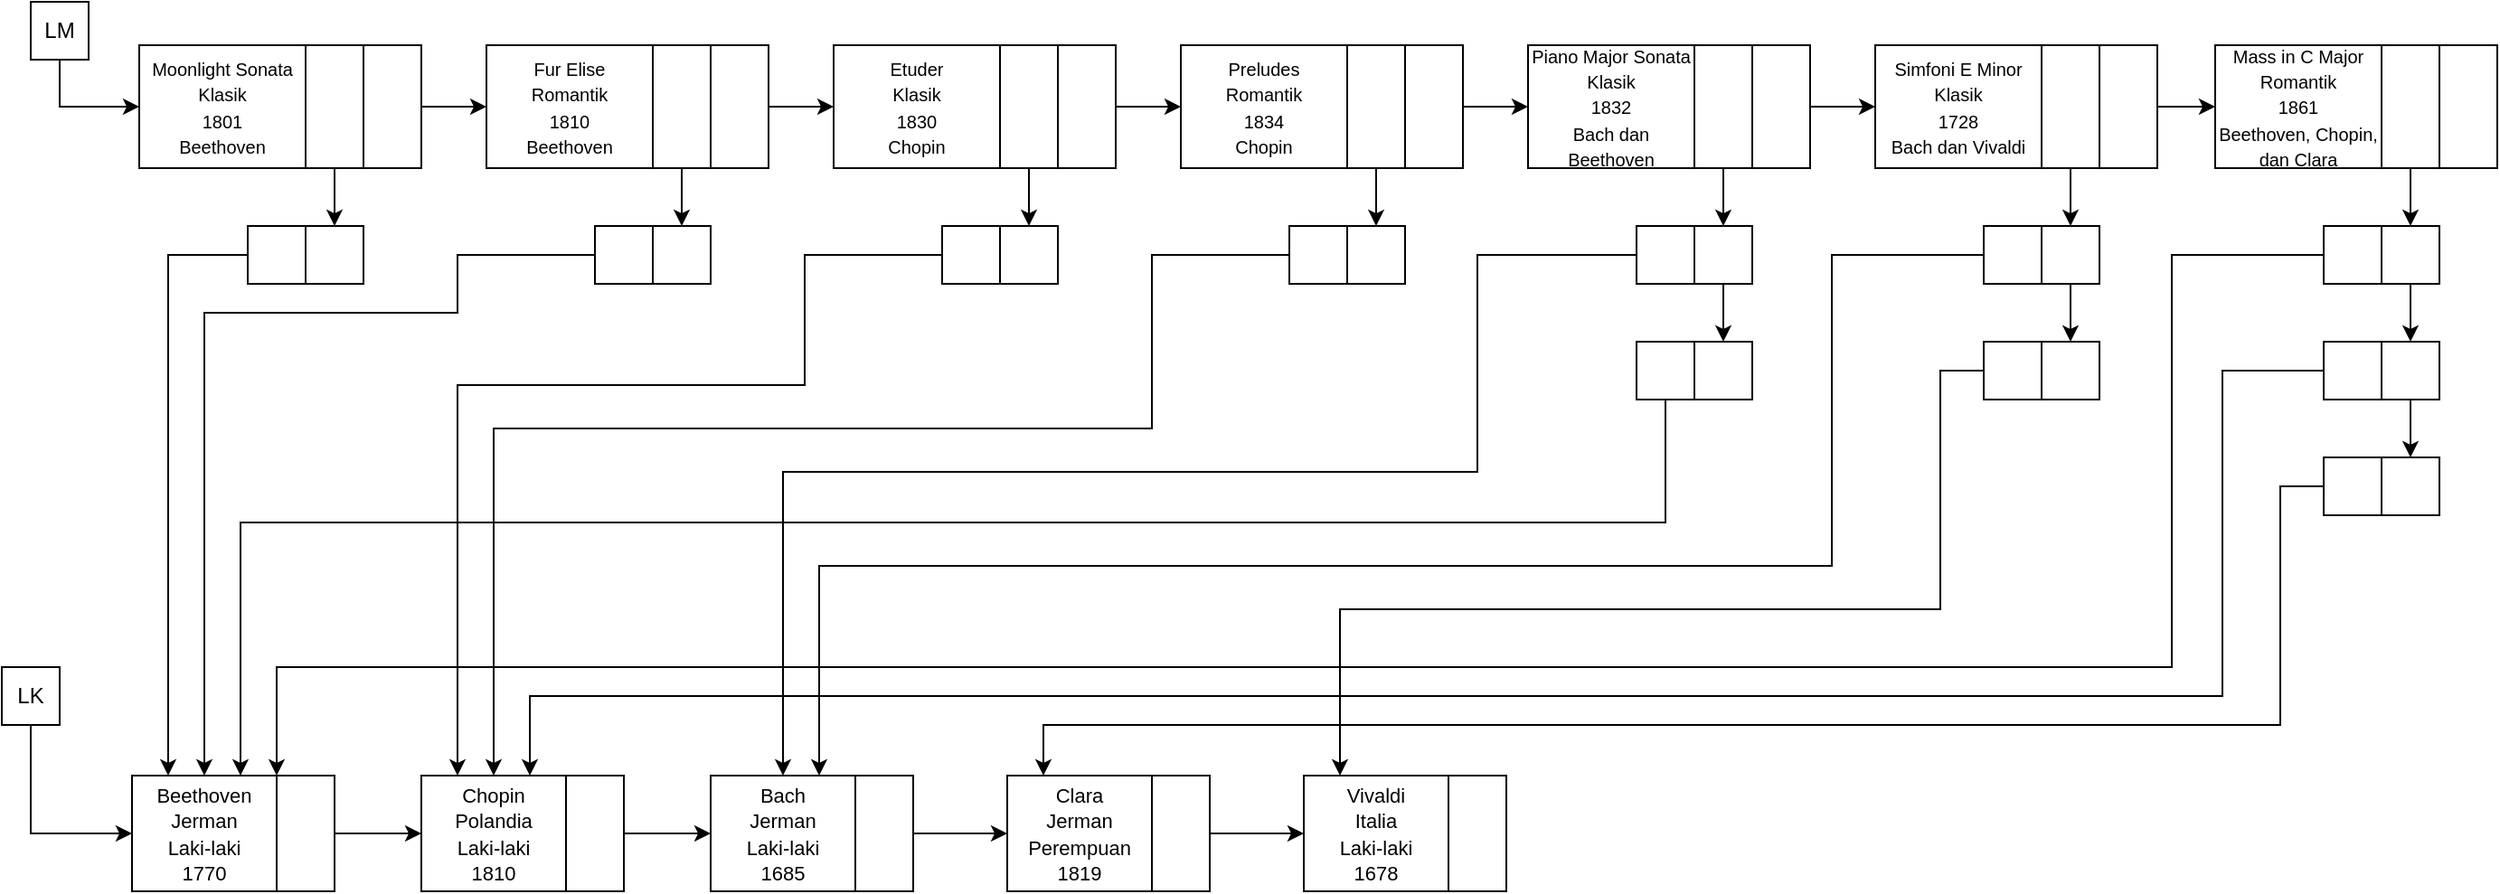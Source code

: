 <mxfile version="20.8.1" type="device"><diagram id="GrJ3VGsMucy5l51HSURp" name="Halaman-1"><mxGraphModel dx="1318" dy="569" grid="1" gridSize="4" guides="1" tooltips="1" connect="1" arrows="1" fold="1" page="1" pageScale="1" pageWidth="1169" pageHeight="827" math="0" shadow="0"><root><mxCell id="0"/><mxCell id="1" parent="0"/><mxCell id="9aRIlJrEXSGE1DL9qV1y-1" value="&lt;font style=&quot;font-size: 10px;&quot;&gt;Moonlight Sonata&lt;br&gt;Klasik&lt;br&gt;1801&lt;br&gt;Beethoven&lt;/font&gt;" style="rounded=0;whiteSpace=wrap;html=1;" parent="1" vertex="1"><mxGeometry x="176" y="156" width="92" height="68" as="geometry"/></mxCell><mxCell id="9aRIlJrEXSGE1DL9qV1y-48" style="edgeStyle=orthogonalEdgeStyle;rounded=0;orthogonalLoop=1;jettySize=auto;html=1;" parent="1" source="9aRIlJrEXSGE1DL9qV1y-3" target="9aRIlJrEXSGE1DL9qV1y-44" edge="1"><mxGeometry relative="1" as="geometry"/></mxCell><mxCell id="9aRIlJrEXSGE1DL9qV1y-3" value="" style="rounded=0;whiteSpace=wrap;html=1;" parent="1" vertex="1"><mxGeometry x="268" y="156" width="32" height="68" as="geometry"/></mxCell><mxCell id="SJB_a5DBFqpMPYV0pvkN-2" style="edgeStyle=orthogonalEdgeStyle;rounded=0;orthogonalLoop=1;jettySize=auto;html=1;exitX=1;exitY=0.5;exitDx=0;exitDy=0;entryX=0;entryY=0.5;entryDx=0;entryDy=0;" edge="1" parent="1" source="9aRIlJrEXSGE1DL9qV1y-9" target="9aRIlJrEXSGE1DL9qV1y-17"><mxGeometry relative="1" as="geometry"/></mxCell><mxCell id="9aRIlJrEXSGE1DL9qV1y-9" value="" style="rounded=0;whiteSpace=wrap;html=1;" parent="1" vertex="1"><mxGeometry x="300" y="156" width="32" height="68" as="geometry"/></mxCell><mxCell id="9aRIlJrEXSGE1DL9qV1y-17" value="&lt;font style=&quot;font-size: 10px;&quot;&gt;Fur Elise&lt;br&gt;Romantik&lt;br&gt;1810&lt;br&gt;Beethoven&lt;/font&gt;" style="rounded=0;whiteSpace=wrap;html=1;" parent="1" vertex="1"><mxGeometry x="368" y="156" width="92" height="68" as="geometry"/></mxCell><mxCell id="9aRIlJrEXSGE1DL9qV1y-40" style="edgeStyle=orthogonalEdgeStyle;rounded=0;orthogonalLoop=1;jettySize=auto;html=1;" parent="1" source="9aRIlJrEXSGE1DL9qV1y-18" target="9aRIlJrEXSGE1DL9qV1y-37" edge="1"><mxGeometry relative="1" as="geometry"/></mxCell><mxCell id="9aRIlJrEXSGE1DL9qV1y-18" value="" style="rounded=0;whiteSpace=wrap;html=1;" parent="1" vertex="1"><mxGeometry x="460" y="156" width="32" height="68" as="geometry"/></mxCell><mxCell id="SJB_a5DBFqpMPYV0pvkN-3" style="edgeStyle=orthogonalEdgeStyle;rounded=0;orthogonalLoop=1;jettySize=auto;html=1;exitX=1;exitY=0.5;exitDx=0;exitDy=0;entryX=0;entryY=0.5;entryDx=0;entryDy=0;" edge="1" parent="1" source="9aRIlJrEXSGE1DL9qV1y-19" target="9aRIlJrEXSGE1DL9qV1y-20"><mxGeometry relative="1" as="geometry"/></mxCell><mxCell id="9aRIlJrEXSGE1DL9qV1y-19" value="" style="rounded=0;whiteSpace=wrap;html=1;" parent="1" vertex="1"><mxGeometry x="492" y="156" width="32" height="68" as="geometry"/></mxCell><mxCell id="9aRIlJrEXSGE1DL9qV1y-20" value="&lt;font style=&quot;font-size: 10px;&quot;&gt;Etuder&lt;br&gt;Klasik&lt;br&gt;1830&lt;br&gt;Chopin&lt;/font&gt;" style="rounded=0;whiteSpace=wrap;html=1;" parent="1" vertex="1"><mxGeometry x="560" y="156" width="92" height="68" as="geometry"/></mxCell><mxCell id="9aRIlJrEXSGE1DL9qV1y-78" style="edgeStyle=orthogonalEdgeStyle;rounded=0;orthogonalLoop=1;jettySize=auto;html=1;" parent="1" source="9aRIlJrEXSGE1DL9qV1y-21" target="9aRIlJrEXSGE1DL9qV1y-75" edge="1"><mxGeometry relative="1" as="geometry"/></mxCell><mxCell id="9aRIlJrEXSGE1DL9qV1y-21" value="" style="rounded=0;whiteSpace=wrap;html=1;" parent="1" vertex="1"><mxGeometry x="652" y="156" width="32" height="68" as="geometry"/></mxCell><mxCell id="SJB_a5DBFqpMPYV0pvkN-4" style="edgeStyle=orthogonalEdgeStyle;rounded=0;orthogonalLoop=1;jettySize=auto;html=1;exitX=1;exitY=0.5;exitDx=0;exitDy=0;entryX=0;entryY=0.5;entryDx=0;entryDy=0;" edge="1" parent="1" source="9aRIlJrEXSGE1DL9qV1y-22" target="9aRIlJrEXSGE1DL9qV1y-23"><mxGeometry relative="1" as="geometry"/></mxCell><mxCell id="9aRIlJrEXSGE1DL9qV1y-22" value="" style="rounded=0;whiteSpace=wrap;html=1;" parent="1" vertex="1"><mxGeometry x="684" y="156" width="32" height="68" as="geometry"/></mxCell><mxCell id="9aRIlJrEXSGE1DL9qV1y-23" value="&lt;font style=&quot;font-size: 10px;&quot;&gt;Preludes&lt;br&gt;Romantik&lt;br&gt;1834&lt;br&gt;Chopin&lt;/font&gt;" style="rounded=0;whiteSpace=wrap;html=1;" parent="1" vertex="1"><mxGeometry x="752" y="156" width="92" height="68" as="geometry"/></mxCell><mxCell id="TRQzhfDM7dUWnp8UKouC-16" style="edgeStyle=orthogonalEdgeStyle;rounded=0;orthogonalLoop=1;jettySize=auto;html=1;exitX=0.5;exitY=1;exitDx=0;exitDy=0;entryX=0.5;entryY=0;entryDx=0;entryDy=0;" parent="1" source="9aRIlJrEXSGE1DL9qV1y-24" target="TRQzhfDM7dUWnp8UKouC-15" edge="1"><mxGeometry relative="1" as="geometry"/></mxCell><mxCell id="9aRIlJrEXSGE1DL9qV1y-24" value="" style="rounded=0;whiteSpace=wrap;html=1;" parent="1" vertex="1"><mxGeometry x="844" y="156" width="32" height="68" as="geometry"/></mxCell><mxCell id="SJB_a5DBFqpMPYV0pvkN-5" style="edgeStyle=orthogonalEdgeStyle;rounded=0;orthogonalLoop=1;jettySize=auto;html=1;exitX=1;exitY=0.5;exitDx=0;exitDy=0;entryX=0;entryY=0.5;entryDx=0;entryDy=0;" edge="1" parent="1" source="9aRIlJrEXSGE1DL9qV1y-25" target="9aRIlJrEXSGE1DL9qV1y-26"><mxGeometry relative="1" as="geometry"/></mxCell><mxCell id="9aRIlJrEXSGE1DL9qV1y-25" value="" style="rounded=0;whiteSpace=wrap;html=1;" parent="1" vertex="1"><mxGeometry x="876" y="156" width="32" height="68" as="geometry"/></mxCell><mxCell id="9aRIlJrEXSGE1DL9qV1y-26" value="&lt;font style=&quot;font-size: 10px;&quot;&gt;Piano Major Sonata&lt;br&gt;Klasik&lt;br&gt;1832&lt;br&gt;&lt;font style=&quot;&quot;&gt;Bach dan Beethoven&lt;/font&gt;&lt;/font&gt;" style="rounded=0;whiteSpace=wrap;html=1;" parent="1" vertex="1"><mxGeometry x="944" y="156" width="92" height="68" as="geometry"/></mxCell><mxCell id="9aRIlJrEXSGE1DL9qV1y-84" style="edgeStyle=orthogonalEdgeStyle;rounded=0;orthogonalLoop=1;jettySize=auto;html=1;entryX=0.5;entryY=0;entryDx=0;entryDy=0;" parent="1" source="9aRIlJrEXSGE1DL9qV1y-27" target="9aRIlJrEXSGE1DL9qV1y-81" edge="1"><mxGeometry relative="1" as="geometry"/></mxCell><mxCell id="9aRIlJrEXSGE1DL9qV1y-27" value="" style="rounded=0;whiteSpace=wrap;html=1;" parent="1" vertex="1"><mxGeometry x="1036" y="156" width="32" height="68" as="geometry"/></mxCell><mxCell id="SJB_a5DBFqpMPYV0pvkN-6" style="edgeStyle=orthogonalEdgeStyle;rounded=0;orthogonalLoop=1;jettySize=auto;html=1;exitX=1;exitY=0.5;exitDx=0;exitDy=0;entryX=0;entryY=0.5;entryDx=0;entryDy=0;" edge="1" parent="1" source="9aRIlJrEXSGE1DL9qV1y-28" target="ZpLMuuc-n4ORQ6b7fCvw-8"><mxGeometry relative="1" as="geometry"/></mxCell><mxCell id="9aRIlJrEXSGE1DL9qV1y-28" value="" style="rounded=0;whiteSpace=wrap;html=1;" parent="1" vertex="1"><mxGeometry x="1068" y="156" width="32" height="68" as="geometry"/></mxCell><mxCell id="SJB_a5DBFqpMPYV0pvkN-1" style="edgeStyle=orthogonalEdgeStyle;rounded=0;orthogonalLoop=1;jettySize=auto;html=1;exitX=0.5;exitY=1;exitDx=0;exitDy=0;" edge="1" parent="1" source="9aRIlJrEXSGE1DL9qV1y-29" target="9aRIlJrEXSGE1DL9qV1y-1"><mxGeometry relative="1" as="geometry"/></mxCell><mxCell id="9aRIlJrEXSGE1DL9qV1y-29" value="LM" style="whiteSpace=wrap;html=1;aspect=fixed;" parent="1" vertex="1"><mxGeometry x="116" y="132" width="32" height="32" as="geometry"/></mxCell><mxCell id="ZpLMuuc-n4ORQ6b7fCvw-37" style="edgeStyle=orthogonalEdgeStyle;rounded=0;orthogonalLoop=1;jettySize=auto;html=1;entryX=0.5;entryY=0;entryDx=0;entryDy=0;fontSize=10;" parent="1" source="9aRIlJrEXSGE1DL9qV1y-36" target="9aRIlJrEXSGE1DL9qV1y-49" edge="1"><mxGeometry relative="1" as="geometry"><Array as="points"><mxPoint x="352" y="272"/><mxPoint x="352" y="304"/><mxPoint x="212" y="304"/></Array></mxGeometry></mxCell><mxCell id="9aRIlJrEXSGE1DL9qV1y-36" value="" style="rounded=0;whiteSpace=wrap;html=1;" parent="1" vertex="1"><mxGeometry x="428" y="256" width="32" height="32" as="geometry"/></mxCell><mxCell id="9aRIlJrEXSGE1DL9qV1y-37" value="" style="rounded=0;whiteSpace=wrap;html=1;" parent="1" vertex="1"><mxGeometry x="460" y="256" width="32" height="32" as="geometry"/></mxCell><mxCell id="ZpLMuuc-n4ORQ6b7fCvw-36" style="edgeStyle=orthogonalEdgeStyle;rounded=0;orthogonalLoop=1;jettySize=auto;html=1;entryX=0.25;entryY=0;entryDx=0;entryDy=0;fontSize=10;" parent="1" source="9aRIlJrEXSGE1DL9qV1y-42" target="9aRIlJrEXSGE1DL9qV1y-49" edge="1"><mxGeometry relative="1" as="geometry"><Array as="points"><mxPoint x="192" y="272"/></Array></mxGeometry></mxCell><mxCell id="9aRIlJrEXSGE1DL9qV1y-42" value="" style="rounded=0;whiteSpace=wrap;html=1;" parent="1" vertex="1"><mxGeometry x="236" y="256" width="32" height="32" as="geometry"/></mxCell><mxCell id="9aRIlJrEXSGE1DL9qV1y-44" value="" style="rounded=0;whiteSpace=wrap;html=1;" parent="1" vertex="1"><mxGeometry x="268" y="256" width="32" height="32" as="geometry"/></mxCell><mxCell id="9aRIlJrEXSGE1DL9qV1y-49" value="&lt;span style=&quot;font-size: 11px;&quot;&gt;Beethoven&lt;/span&gt;&lt;br style=&quot;border-color: var(--border-color); font-size: 11px;&quot;&gt;&lt;span style=&quot;font-size: 11px;&quot;&gt;Jerman&lt;/span&gt;&lt;br style=&quot;border-color: var(--border-color); font-size: 11px;&quot;&gt;&lt;span style=&quot;font-size: 11px;&quot;&gt;Laki-laki&lt;/span&gt;&lt;br style=&quot;border-color: var(--border-color); font-size: 11px;&quot;&gt;&lt;span style=&quot;font-size: 11px;&quot;&gt;1770&lt;/span&gt;" style="rounded=0;whiteSpace=wrap;html=1;" parent="1" vertex="1"><mxGeometry x="172" y="560" width="80" height="64" as="geometry"/></mxCell><mxCell id="9aRIlJrEXSGE1DL9qV1y-62" style="edgeStyle=orthogonalEdgeStyle;rounded=0;orthogonalLoop=1;jettySize=auto;html=1;entryX=0;entryY=0.5;entryDx=0;entryDy=0;" parent="1" source="9aRIlJrEXSGE1DL9qV1y-50" target="9aRIlJrEXSGE1DL9qV1y-53" edge="1"><mxGeometry relative="1" as="geometry"/></mxCell><mxCell id="9aRIlJrEXSGE1DL9qV1y-50" value="" style="rounded=0;whiteSpace=wrap;html=1;" parent="1" vertex="1"><mxGeometry x="252" y="560" width="32" height="64" as="geometry"/></mxCell><mxCell id="9aRIlJrEXSGE1DL9qV1y-53" value="&lt;font style=&quot;font-size: 11px;&quot;&gt;Chopin&lt;br&gt;Polandia&lt;br&gt;Laki-laki&lt;br&gt;1810&lt;/font&gt;" style="rounded=0;whiteSpace=wrap;html=1;" parent="1" vertex="1"><mxGeometry x="332" y="560" width="80" height="64" as="geometry"/></mxCell><mxCell id="9aRIlJrEXSGE1DL9qV1y-63" style="edgeStyle=orthogonalEdgeStyle;rounded=0;orthogonalLoop=1;jettySize=auto;html=1;entryX=0;entryY=0.5;entryDx=0;entryDy=0;" parent="1" source="9aRIlJrEXSGE1DL9qV1y-54" target="9aRIlJrEXSGE1DL9qV1y-57" edge="1"><mxGeometry relative="1" as="geometry"/></mxCell><mxCell id="9aRIlJrEXSGE1DL9qV1y-54" value="" style="rounded=0;whiteSpace=wrap;html=1;" parent="1" vertex="1"><mxGeometry x="412" y="560" width="32" height="64" as="geometry"/></mxCell><mxCell id="9aRIlJrEXSGE1DL9qV1y-57" value="&lt;font style=&quot;font-size: 11px;&quot;&gt;Bach&lt;br&gt;Jerman&lt;br&gt;Laki-laki&lt;br&gt;1685&lt;/font&gt;" style="rounded=0;whiteSpace=wrap;html=1;" parent="1" vertex="1"><mxGeometry x="492" y="560" width="80" height="64" as="geometry"/></mxCell><mxCell id="TRQzhfDM7dUWnp8UKouC-6" style="edgeStyle=orthogonalEdgeStyle;rounded=0;orthogonalLoop=1;jettySize=auto;html=1;entryX=0;entryY=0.5;entryDx=0;entryDy=0;" parent="1" source="9aRIlJrEXSGE1DL9qV1y-58" target="TRQzhfDM7dUWnp8UKouC-4" edge="1"><mxGeometry relative="1" as="geometry"/></mxCell><mxCell id="9aRIlJrEXSGE1DL9qV1y-58" value="" style="rounded=0;whiteSpace=wrap;html=1;" parent="1" vertex="1"><mxGeometry x="572" y="560" width="32" height="64" as="geometry"/></mxCell><mxCell id="ZpLMuuc-n4ORQ6b7fCvw-5" style="edgeStyle=orthogonalEdgeStyle;rounded=0;orthogonalLoop=1;jettySize=auto;html=1;entryX=0;entryY=0.5;entryDx=0;entryDy=0;fontSize=11;" parent="1" source="9aRIlJrEXSGE1DL9qV1y-61" target="9aRIlJrEXSGE1DL9qV1y-49" edge="1"><mxGeometry relative="1" as="geometry"><Array as="points"><mxPoint x="116" y="592"/></Array></mxGeometry></mxCell><mxCell id="9aRIlJrEXSGE1DL9qV1y-61" value="LK" style="whiteSpace=wrap;html=1;aspect=fixed;" parent="1" vertex="1"><mxGeometry x="100" y="500" width="32" height="32" as="geometry"/></mxCell><mxCell id="ZpLMuuc-n4ORQ6b7fCvw-40" style="edgeStyle=orthogonalEdgeStyle;rounded=0;orthogonalLoop=1;jettySize=auto;html=1;entryX=0.25;entryY=0;entryDx=0;entryDy=0;fontSize=10;" parent="1" source="9aRIlJrEXSGE1DL9qV1y-73" target="9aRIlJrEXSGE1DL9qV1y-53" edge="1"><mxGeometry relative="1" as="geometry"><Array as="points"><mxPoint x="544" y="272"/><mxPoint x="544" y="344"/><mxPoint x="352" y="344"/></Array></mxGeometry></mxCell><mxCell id="9aRIlJrEXSGE1DL9qV1y-73" value="" style="rounded=0;whiteSpace=wrap;html=1;" parent="1" vertex="1"><mxGeometry x="620" y="256" width="32" height="32" as="geometry"/></mxCell><mxCell id="9aRIlJrEXSGE1DL9qV1y-75" value="" style="rounded=0;whiteSpace=wrap;html=1;" parent="1" vertex="1"><mxGeometry x="652" y="256" width="32" height="32" as="geometry"/></mxCell><mxCell id="ZpLMuuc-n4ORQ6b7fCvw-42" style="edgeStyle=orthogonalEdgeStyle;rounded=0;orthogonalLoop=1;jettySize=auto;html=1;entryX=0.5;entryY=0;entryDx=0;entryDy=0;fontSize=10;" parent="1" source="9aRIlJrEXSGE1DL9qV1y-79" target="9aRIlJrEXSGE1DL9qV1y-57" edge="1"><mxGeometry relative="1" as="geometry"><Array as="points"><mxPoint x="916" y="272"/><mxPoint x="916" y="392"/><mxPoint x="532" y="392"/></Array></mxGeometry></mxCell><mxCell id="9aRIlJrEXSGE1DL9qV1y-79" value="" style="rounded=0;whiteSpace=wrap;html=1;" parent="1" vertex="1"><mxGeometry x="1004" y="256" width="32" height="32" as="geometry"/></mxCell><mxCell id="9aRIlJrEXSGE1DL9qV1y-80" style="edgeStyle=orthogonalEdgeStyle;rounded=0;orthogonalLoop=1;jettySize=auto;html=1;entryX=0.5;entryY=0;entryDx=0;entryDy=0;" parent="1" source="9aRIlJrEXSGE1DL9qV1y-81" target="9aRIlJrEXSGE1DL9qV1y-83" edge="1"><mxGeometry relative="1" as="geometry"/></mxCell><mxCell id="9aRIlJrEXSGE1DL9qV1y-81" value="" style="rounded=0;whiteSpace=wrap;html=1;" parent="1" vertex="1"><mxGeometry x="1036" y="256" width="32" height="32" as="geometry"/></mxCell><mxCell id="ZpLMuuc-n4ORQ6b7fCvw-43" style="edgeStyle=orthogonalEdgeStyle;rounded=0;orthogonalLoop=1;jettySize=auto;html=1;entryX=0.75;entryY=0;entryDx=0;entryDy=0;fontSize=10;" parent="1" source="9aRIlJrEXSGE1DL9qV1y-82" target="9aRIlJrEXSGE1DL9qV1y-49" edge="1"><mxGeometry relative="1" as="geometry"><Array as="points"><mxPoint x="1020" y="420"/><mxPoint x="232" y="420"/></Array></mxGeometry></mxCell><mxCell id="9aRIlJrEXSGE1DL9qV1y-82" value="" style="rounded=0;whiteSpace=wrap;html=1;" parent="1" vertex="1"><mxGeometry x="1004" y="320" width="32" height="32" as="geometry"/></mxCell><mxCell id="9aRIlJrEXSGE1DL9qV1y-83" value="" style="rounded=0;whiteSpace=wrap;html=1;" parent="1" vertex="1"><mxGeometry x="1036" y="320" width="32" height="32" as="geometry"/></mxCell><mxCell id="TRQzhfDM7dUWnp8UKouC-4" value="&lt;font style=&quot;font-size: 11px;&quot;&gt;Clara&lt;br&gt;Jerman&lt;br&gt;Perempuan&lt;br&gt;1819&lt;/font&gt;" style="rounded=0;whiteSpace=wrap;html=1;" parent="1" vertex="1"><mxGeometry x="656" y="560" width="80" height="64" as="geometry"/></mxCell><mxCell id="ZpLMuuc-n4ORQ6b7fCvw-4" style="edgeStyle=orthogonalEdgeStyle;rounded=0;orthogonalLoop=1;jettySize=auto;html=1;entryX=0;entryY=0.5;entryDx=0;entryDy=0;fontSize=11;" parent="1" source="TRQzhfDM7dUWnp8UKouC-5" target="ZpLMuuc-n4ORQ6b7fCvw-2" edge="1"><mxGeometry relative="1" as="geometry"/></mxCell><mxCell id="TRQzhfDM7dUWnp8UKouC-5" value="" style="rounded=0;whiteSpace=wrap;html=1;" parent="1" vertex="1"><mxGeometry x="736" y="560" width="32" height="64" as="geometry"/></mxCell><mxCell id="ZpLMuuc-n4ORQ6b7fCvw-41" style="edgeStyle=orthogonalEdgeStyle;rounded=0;orthogonalLoop=1;jettySize=auto;html=1;fontSize=10;" parent="1" source="TRQzhfDM7dUWnp8UKouC-14" target="9aRIlJrEXSGE1DL9qV1y-53" edge="1"><mxGeometry relative="1" as="geometry"><Array as="points"><mxPoint x="736" y="272"/><mxPoint x="736" y="368"/><mxPoint x="372" y="368"/></Array></mxGeometry></mxCell><mxCell id="TRQzhfDM7dUWnp8UKouC-14" value="" style="rounded=0;whiteSpace=wrap;html=1;" parent="1" vertex="1"><mxGeometry x="812" y="256" width="32" height="32" as="geometry"/></mxCell><mxCell id="TRQzhfDM7dUWnp8UKouC-15" value="" style="rounded=0;whiteSpace=wrap;html=1;" parent="1" vertex="1"><mxGeometry x="844" y="256" width="32" height="32" as="geometry"/></mxCell><mxCell id="ZpLMuuc-n4ORQ6b7fCvw-2" value="&lt;font style=&quot;font-size: 11px;&quot;&gt;Vivaldi&lt;br&gt;Italia&lt;br&gt;Laki-laki&lt;br&gt;1678&lt;/font&gt;" style="rounded=0;whiteSpace=wrap;html=1;" parent="1" vertex="1"><mxGeometry x="820" y="560" width="80" height="64" as="geometry"/></mxCell><mxCell id="ZpLMuuc-n4ORQ6b7fCvw-3" value="" style="rounded=0;whiteSpace=wrap;html=1;" parent="1" vertex="1"><mxGeometry x="900" y="560" width="32" height="64" as="geometry"/></mxCell><mxCell id="ZpLMuuc-n4ORQ6b7fCvw-8" value="&lt;font style=&quot;font-size: 10px;&quot;&gt;Simfoni E Minor&lt;br&gt;Klasik&lt;br&gt;1728&lt;br&gt;Bach dan Vivaldi&lt;/font&gt;" style="rounded=0;whiteSpace=wrap;html=1;" parent="1" vertex="1"><mxGeometry x="1136" y="156" width="92" height="68" as="geometry"/></mxCell><mxCell id="ZpLMuuc-n4ORQ6b7fCvw-31" style="edgeStyle=orthogonalEdgeStyle;rounded=0;orthogonalLoop=1;jettySize=auto;html=1;entryX=0.5;entryY=0;entryDx=0;entryDy=0;fontSize=10;" parent="1" source="ZpLMuuc-n4ORQ6b7fCvw-10" target="ZpLMuuc-n4ORQ6b7fCvw-23" edge="1"><mxGeometry relative="1" as="geometry"/></mxCell><mxCell id="ZpLMuuc-n4ORQ6b7fCvw-10" value="" style="rounded=0;whiteSpace=wrap;html=1;" parent="1" vertex="1"><mxGeometry x="1228" y="156" width="32" height="68" as="geometry"/></mxCell><mxCell id="SJB_a5DBFqpMPYV0pvkN-7" style="edgeStyle=orthogonalEdgeStyle;rounded=0;orthogonalLoop=1;jettySize=auto;html=1;exitX=1;exitY=0.5;exitDx=0;exitDy=0;entryX=0;entryY=0.5;entryDx=0;entryDy=0;" edge="1" parent="1" source="ZpLMuuc-n4ORQ6b7fCvw-11" target="ZpLMuuc-n4ORQ6b7fCvw-12"><mxGeometry relative="1" as="geometry"/></mxCell><mxCell id="ZpLMuuc-n4ORQ6b7fCvw-11" value="" style="rounded=0;whiteSpace=wrap;html=1;" parent="1" vertex="1"><mxGeometry x="1260" y="156" width="32" height="68" as="geometry"/></mxCell><mxCell id="ZpLMuuc-n4ORQ6b7fCvw-12" value="&lt;font style=&quot;font-size: 10px;&quot;&gt;Mass in C Major&lt;br&gt;Romantik&lt;br&gt;1861&lt;br&gt;Beethoven, Chopin, dan Clara&lt;/font&gt;" style="rounded=0;whiteSpace=wrap;html=1;" parent="1" vertex="1"><mxGeometry x="1324" y="156" width="92" height="68" as="geometry"/></mxCell><mxCell id="ZpLMuuc-n4ORQ6b7fCvw-32" style="edgeStyle=orthogonalEdgeStyle;rounded=0;orthogonalLoop=1;jettySize=auto;html=1;entryX=0.5;entryY=0;entryDx=0;entryDy=0;fontSize=10;" parent="1" source="ZpLMuuc-n4ORQ6b7fCvw-14" target="ZpLMuuc-n4ORQ6b7fCvw-28" edge="1"><mxGeometry relative="1" as="geometry"/></mxCell><mxCell id="ZpLMuuc-n4ORQ6b7fCvw-14" value="" style="rounded=0;whiteSpace=wrap;html=1;" parent="1" vertex="1"><mxGeometry x="1416" y="156" width="32" height="68" as="geometry"/></mxCell><mxCell id="ZpLMuuc-n4ORQ6b7fCvw-15" value="" style="rounded=0;whiteSpace=wrap;html=1;" parent="1" vertex="1"><mxGeometry x="1448" y="156" width="32" height="68" as="geometry"/></mxCell><mxCell id="ZpLMuuc-n4ORQ6b7fCvw-44" style="edgeStyle=orthogonalEdgeStyle;rounded=0;orthogonalLoop=1;jettySize=auto;html=1;entryX=0.75;entryY=0;entryDx=0;entryDy=0;fontSize=10;" parent="1" source="ZpLMuuc-n4ORQ6b7fCvw-21" target="9aRIlJrEXSGE1DL9qV1y-57" edge="1"><mxGeometry relative="1" as="geometry"><Array as="points"><mxPoint x="1112" y="272"/><mxPoint x="1112" y="444"/><mxPoint x="552" y="444"/></Array></mxGeometry></mxCell><mxCell id="ZpLMuuc-n4ORQ6b7fCvw-21" value="" style="rounded=0;whiteSpace=wrap;html=1;" parent="1" vertex="1"><mxGeometry x="1196" y="256" width="32" height="32" as="geometry"/></mxCell><mxCell id="ZpLMuuc-n4ORQ6b7fCvw-22" style="edgeStyle=orthogonalEdgeStyle;rounded=0;orthogonalLoop=1;jettySize=auto;html=1;entryX=0.5;entryY=0;entryDx=0;entryDy=0;" parent="1" source="ZpLMuuc-n4ORQ6b7fCvw-23" target="ZpLMuuc-n4ORQ6b7fCvw-25" edge="1"><mxGeometry relative="1" as="geometry"/></mxCell><mxCell id="ZpLMuuc-n4ORQ6b7fCvw-23" value="" style="rounded=0;whiteSpace=wrap;html=1;" parent="1" vertex="1"><mxGeometry x="1228" y="256" width="32" height="32" as="geometry"/></mxCell><mxCell id="ZpLMuuc-n4ORQ6b7fCvw-45" style="edgeStyle=orthogonalEdgeStyle;rounded=0;orthogonalLoop=1;jettySize=auto;html=1;entryX=0.25;entryY=0;entryDx=0;entryDy=0;fontSize=10;" parent="1" source="ZpLMuuc-n4ORQ6b7fCvw-24" target="ZpLMuuc-n4ORQ6b7fCvw-2" edge="1"><mxGeometry relative="1" as="geometry"><Array as="points"><mxPoint x="1172" y="336"/><mxPoint x="1172" y="468"/><mxPoint x="840" y="468"/></Array></mxGeometry></mxCell><mxCell id="ZpLMuuc-n4ORQ6b7fCvw-24" value="" style="rounded=0;whiteSpace=wrap;html=1;" parent="1" vertex="1"><mxGeometry x="1196" y="320" width="32" height="32" as="geometry"/></mxCell><mxCell id="ZpLMuuc-n4ORQ6b7fCvw-25" value="" style="rounded=0;whiteSpace=wrap;html=1;" parent="1" vertex="1"><mxGeometry x="1228" y="320" width="32" height="32" as="geometry"/></mxCell><mxCell id="ZpLMuuc-n4ORQ6b7fCvw-47" style="edgeStyle=orthogonalEdgeStyle;rounded=0;orthogonalLoop=1;jettySize=auto;html=1;entryX=0;entryY=0;entryDx=0;entryDy=0;fontSize=10;" parent="1" source="ZpLMuuc-n4ORQ6b7fCvw-26" target="9aRIlJrEXSGE1DL9qV1y-50" edge="1"><mxGeometry relative="1" as="geometry"><Array as="points"><mxPoint x="1300" y="272"/><mxPoint x="1300" y="500"/><mxPoint x="252" y="500"/></Array></mxGeometry></mxCell><mxCell id="ZpLMuuc-n4ORQ6b7fCvw-26" value="" style="rounded=0;whiteSpace=wrap;html=1;" parent="1" vertex="1"><mxGeometry x="1384" y="256" width="32" height="32" as="geometry"/></mxCell><mxCell id="ZpLMuuc-n4ORQ6b7fCvw-27" style="edgeStyle=orthogonalEdgeStyle;rounded=0;orthogonalLoop=1;jettySize=auto;html=1;entryX=0.5;entryY=0;entryDx=0;entryDy=0;" parent="1" source="ZpLMuuc-n4ORQ6b7fCvw-28" target="ZpLMuuc-n4ORQ6b7fCvw-30" edge="1"><mxGeometry relative="1" as="geometry"/></mxCell><mxCell id="ZpLMuuc-n4ORQ6b7fCvw-28" value="" style="rounded=0;whiteSpace=wrap;html=1;" parent="1" vertex="1"><mxGeometry x="1416" y="256" width="32" height="32" as="geometry"/></mxCell><mxCell id="ZpLMuuc-n4ORQ6b7fCvw-48" style="edgeStyle=orthogonalEdgeStyle;rounded=0;orthogonalLoop=1;jettySize=auto;html=1;entryX=0.75;entryY=0;entryDx=0;entryDy=0;fontSize=10;" parent="1" source="ZpLMuuc-n4ORQ6b7fCvw-29" target="9aRIlJrEXSGE1DL9qV1y-53" edge="1"><mxGeometry relative="1" as="geometry"><Array as="points"><mxPoint x="1328" y="336"/><mxPoint x="1328" y="516"/><mxPoint x="392" y="516"/></Array></mxGeometry></mxCell><mxCell id="ZpLMuuc-n4ORQ6b7fCvw-29" value="" style="rounded=0;whiteSpace=wrap;html=1;" parent="1" vertex="1"><mxGeometry x="1384" y="320" width="32" height="32" as="geometry"/></mxCell><mxCell id="ZpLMuuc-n4ORQ6b7fCvw-35" style="edgeStyle=orthogonalEdgeStyle;rounded=0;orthogonalLoop=1;jettySize=auto;html=1;fontSize=10;" parent="1" source="ZpLMuuc-n4ORQ6b7fCvw-30" target="ZpLMuuc-n4ORQ6b7fCvw-34" edge="1"><mxGeometry relative="1" as="geometry"/></mxCell><mxCell id="ZpLMuuc-n4ORQ6b7fCvw-30" value="" style="rounded=0;whiteSpace=wrap;html=1;" parent="1" vertex="1"><mxGeometry x="1416" y="320" width="32" height="32" as="geometry"/></mxCell><mxCell id="ZpLMuuc-n4ORQ6b7fCvw-49" style="edgeStyle=orthogonalEdgeStyle;rounded=0;orthogonalLoop=1;jettySize=auto;html=1;entryX=0.25;entryY=0;entryDx=0;entryDy=0;fontSize=10;" parent="1" source="ZpLMuuc-n4ORQ6b7fCvw-33" target="TRQzhfDM7dUWnp8UKouC-4" edge="1"><mxGeometry relative="1" as="geometry"><Array as="points"><mxPoint x="1360" y="400"/><mxPoint x="1360" y="532"/><mxPoint x="676" y="532"/></Array></mxGeometry></mxCell><mxCell id="ZpLMuuc-n4ORQ6b7fCvw-33" value="" style="rounded=0;whiteSpace=wrap;html=1;" parent="1" vertex="1"><mxGeometry x="1384" y="384" width="32" height="32" as="geometry"/></mxCell><mxCell id="ZpLMuuc-n4ORQ6b7fCvw-34" value="" style="rounded=0;whiteSpace=wrap;html=1;" parent="1" vertex="1"><mxGeometry x="1416" y="384" width="32" height="32" as="geometry"/></mxCell></root></mxGraphModel></diagram></mxfile>